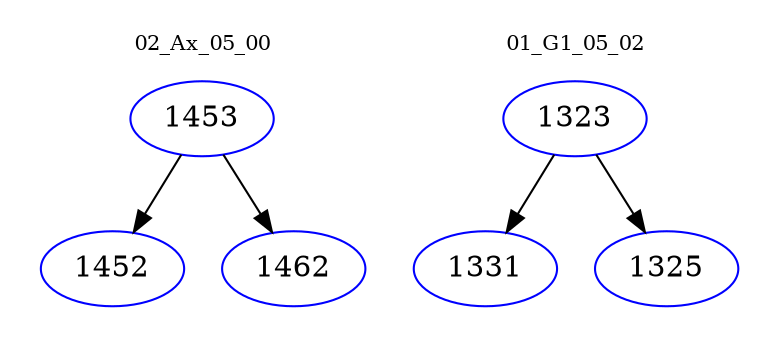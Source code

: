 digraph{
subgraph cluster_0 {
color = white
label = "02_Ax_05_00";
fontsize=10;
T0_1453 [label="1453", color="blue"]
T0_1453 -> T0_1452 [color="black"]
T0_1452 [label="1452", color="blue"]
T0_1453 -> T0_1462 [color="black"]
T0_1462 [label="1462", color="blue"]
}
subgraph cluster_1 {
color = white
label = "01_G1_05_02";
fontsize=10;
T1_1323 [label="1323", color="blue"]
T1_1323 -> T1_1331 [color="black"]
T1_1331 [label="1331", color="blue"]
T1_1323 -> T1_1325 [color="black"]
T1_1325 [label="1325", color="blue"]
}
}

